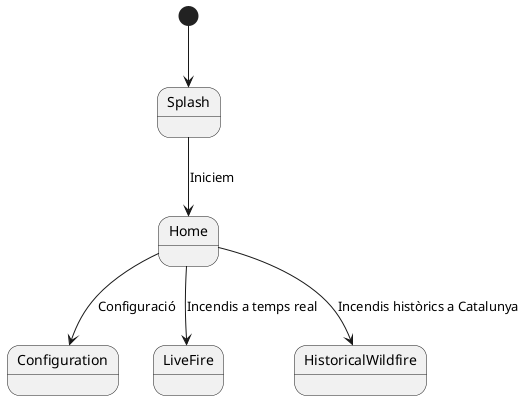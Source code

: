 @startuml

skinparam class {
    BackgroundColor White
    BorderColor Black
}
[*] --> Splash
Splash --> Home : Iniciem
Home --> Configuration : Configuració
Home --> LiveFire : Incendis a temps real
Home --> HistoricalWildfire : Incendis històrics a Catalunya
@enduml
